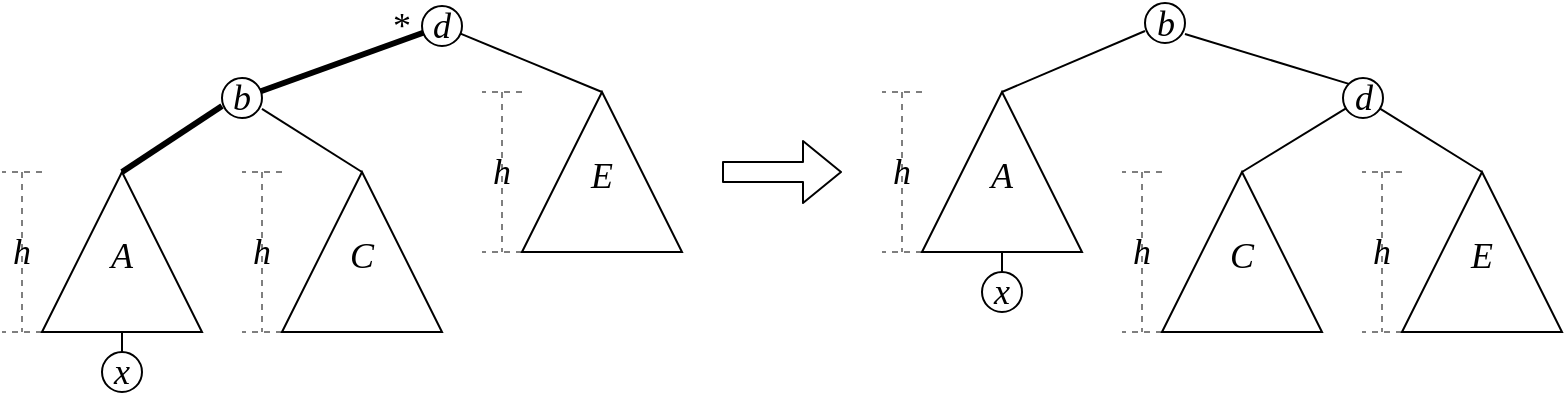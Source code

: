 <mxfile pages="1" version="11.2.8" type="device"><diagram id="foqu21WDcFEReqifxiv7" name="Page-1"><mxGraphModel dx="581" dy="309" grid="1" gridSize="10" guides="1" tooltips="1" connect="1" arrows="0" fold="1" page="1" pageScale="1" pageWidth="850" pageHeight="1100" math="0" shadow="0"><root><mxCell id="0"/><mxCell id="1" parent="0"/><mxCell id="YPlzW3JRUSFT84ael3aT-1" value="b" style="ellipse;whiteSpace=wrap;html=1;aspect=fixed;fontStyle=2;fontSize=18;fontFamily=Times New Roman;" parent="1" vertex="1"><mxGeometry x="130" y="113" width="20" height="20" as="geometry"/></mxCell><mxCell id="YPlzW3JRUSFT84ael3aT-4" value="&lt;font style=&quot;font-size: 18px&quot;&gt;A&lt;/font&gt;" style="triangle;whiteSpace=wrap;html=1;direction=north;fontFamily=Times New Roman;fontStyle=2;fontSize=24;" parent="1" vertex="1"><mxGeometry x="40" y="160" width="80" height="80" as="geometry"/></mxCell><mxCell id="YPlzW3JRUSFT84ael3aT-7" value="" style="endArrow=none;html=1;entryX=0;entryY=0.7;entryDx=0;entryDy=0;entryPerimeter=0;strokeWidth=3;rounded=0;exitX=1;exitY=0.5;exitDx=0;exitDy=0;" parent="1" target="YPlzW3JRUSFT84ael3aT-1" edge="1" source="YPlzW3JRUSFT84ael3aT-4"><mxGeometry width="50" height="50" relative="1" as="geometry"><mxPoint x="80" y="160" as="sourcePoint"/><mxPoint x="90" y="260" as="targetPoint"/></mxGeometry></mxCell><mxCell id="YPlzW3JRUSFT84ael3aT-9" value="" style="endArrow=none;html=1;entryX=1;entryY=0.5;entryDx=0;entryDy=0;strokeWidth=1;exitX=0.999;exitY=0.773;exitDx=0;exitDy=0;exitPerimeter=0;rounded=0;" parent="1" target="mtLnBrVhkd68Gms42wbd-2" edge="1" source="YPlzW3JRUSFT84ael3aT-1"><mxGeometry width="50" height="50" relative="1" as="geometry"><mxPoint x="150" y="130" as="sourcePoint"/><mxPoint x="210" y="160" as="targetPoint"/></mxGeometry></mxCell><mxCell id="YPlzW3JRUSFT84ael3aT-10" value="d" style="ellipse;whiteSpace=wrap;html=1;aspect=fixed;fontSize=18;fontFamily=Times New Roman;fontStyle=2" parent="1" vertex="1"><mxGeometry x="230" y="77" width="20" height="20" as="geometry"/></mxCell><mxCell id="YPlzW3JRUSFT84ael3aT-11" value="" style="endArrow=none;html=1;strokeWidth=3;rounded=0;" parent="1" source="YPlzW3JRUSFT84ael3aT-1" target="YPlzW3JRUSFT84ael3aT-10" edge="1"><mxGeometry width="50" height="50" relative="1" as="geometry"><mxPoint x="40" y="310" as="sourcePoint"/><mxPoint x="230" y="60" as="targetPoint"/></mxGeometry></mxCell><mxCell id="YPlzW3JRUSFT84ael3aT-12" value="" style="endArrow=none;html=1;strokeWidth=1;exitX=1;exitY=0.5;exitDx=0;exitDy=0;rounded=0;" parent="1" source="mtLnBrVhkd68Gms42wbd-3" target="YPlzW3JRUSFT84ael3aT-10" edge="1"><mxGeometry width="50" height="50" relative="1" as="geometry"><mxPoint x="320" y="120" as="sourcePoint"/><mxPoint x="247" y="87" as="targetPoint"/></mxGeometry></mxCell><mxCell id="mtLnBrVhkd68Gms42wbd-2" value="&lt;span style=&quot;font-size: 18px&quot;&gt;C&lt;/span&gt;" style="triangle;whiteSpace=wrap;html=1;direction=north;fontFamily=Times New Roman;fontStyle=2;fontSize=24;" vertex="1" parent="1"><mxGeometry x="160" y="160" width="80" height="80" as="geometry"/></mxCell><mxCell id="mtLnBrVhkd68Gms42wbd-3" value="&lt;font style=&quot;font-size: 18px&quot;&gt;E&lt;/font&gt;" style="triangle;whiteSpace=wrap;html=1;direction=north;fontFamily=Times New Roman;fontStyle=2;fontSize=24;" vertex="1" parent="1"><mxGeometry x="280" y="120" width="80" height="80" as="geometry"/></mxCell><mxCell id="mtLnBrVhkd68Gms42wbd-4" value="*" style="text;html=1;strokeColor=none;fillColor=none;align=center;verticalAlign=middle;whiteSpace=wrap;rounded=0;fontFamily=Times New Roman;fontSize=18;fontColor=none;" vertex="1" parent="1"><mxGeometry x="210" y="77" width="20" height="20" as="geometry"/></mxCell><mxCell id="mtLnBrVhkd68Gms42wbd-5" value="x" style="ellipse;whiteSpace=wrap;html=1;aspect=fixed;fontStyle=2;fontSize=18;fontFamily=Times New Roman;" vertex="1" parent="1"><mxGeometry x="70" y="250" width="20" height="20" as="geometry"/></mxCell><mxCell id="mtLnBrVhkd68Gms42wbd-6" value="" style="endArrow=none;html=1;fontFamily=Times New Roman;fontSize=18;fontColor=none;entryX=0;entryY=0.5;entryDx=0;entryDy=0;exitX=0.5;exitY=0;exitDx=0;exitDy=0;rounded=0;" edge="1" parent="1" source="mtLnBrVhkd68Gms42wbd-5" target="YPlzW3JRUSFT84ael3aT-4"><mxGeometry width="50" height="50" relative="1" as="geometry"><mxPoint x="40" y="340" as="sourcePoint"/><mxPoint x="90" y="290" as="targetPoint"/></mxGeometry></mxCell><mxCell id="mtLnBrVhkd68Gms42wbd-8" value="h" style="shape=crossbar;whiteSpace=wrap;html=1;rounded=1;fontFamily=Times New Roman;fontSize=18;fontColor=none;direction=south;fontStyle=2;dashed=1;opacity=50;" vertex="1" parent="1"><mxGeometry x="20" y="160" width="20" height="80" as="geometry"/></mxCell><mxCell id="mtLnBrVhkd68Gms42wbd-10" value="h" style="shape=crossbar;whiteSpace=wrap;html=1;rounded=1;fontFamily=Times New Roman;fontSize=18;fontColor=none;direction=south;fontStyle=2;dashed=1;opacity=50;" vertex="1" parent="1"><mxGeometry x="140" y="160" width="20" height="80" as="geometry"/></mxCell><mxCell id="mtLnBrVhkd68Gms42wbd-11" value="h" style="shape=crossbar;whiteSpace=wrap;html=1;rounded=1;fontFamily=Times New Roman;fontSize=18;fontColor=none;direction=south;fontStyle=2;dashed=1;opacity=50;" vertex="1" parent="1"><mxGeometry x="260" y="120" width="20" height="80" as="geometry"/></mxCell><mxCell id="mtLnBrVhkd68Gms42wbd-13" value="" style="shape=flexArrow;endArrow=classic;html=1;strokeWidth=1;fontFamily=Times New Roman;fontSize=18;fontColor=none;" edge="1" parent="1"><mxGeometry width="50" height="50" relative="1" as="geometry"><mxPoint x="380" y="160" as="sourcePoint"/><mxPoint x="440" y="160" as="targetPoint"/><Array as="points"><mxPoint x="380" y="160"/></Array></mxGeometry></mxCell><mxCell id="mtLnBrVhkd68Gms42wbd-17" value="&lt;font style=&quot;font-size: 18px&quot;&gt;A&lt;/font&gt;" style="triangle;whiteSpace=wrap;html=1;direction=north;fontFamily=Times New Roman;fontStyle=2;fontSize=24;" vertex="1" parent="1"><mxGeometry x="480" y="120" width="80" height="80" as="geometry"/></mxCell><mxCell id="mtLnBrVhkd68Gms42wbd-18" value="" style="endArrow=none;html=1;fontFamily=Times New Roman;fontSize=18;fontColor=none;entryX=0;entryY=0.5;entryDx=0;entryDy=0;exitX=0.5;exitY=0;exitDx=0;exitDy=0;rounded=0;" edge="1" source="mtLnBrVhkd68Gms42wbd-19" parent="1"><mxGeometry width="50" height="50" relative="1" as="geometry"><mxPoint x="480" y="300" as="sourcePoint"/><mxPoint x="520" y="200" as="targetPoint"/></mxGeometry></mxCell><mxCell id="mtLnBrVhkd68Gms42wbd-19" value="x" style="ellipse;whiteSpace=wrap;html=1;aspect=fixed;fontStyle=2;fontSize=18;fontFamily=Times New Roman;" vertex="1" parent="1"><mxGeometry x="510" y="210" width="20" height="20" as="geometry"/></mxCell><mxCell id="mtLnBrVhkd68Gms42wbd-20" value="&lt;span style=&quot;font-size: 18px&quot;&gt;C&lt;/span&gt;" style="triangle;whiteSpace=wrap;html=1;direction=north;fontFamily=Times New Roman;fontStyle=2;fontSize=24;" vertex="1" parent="1"><mxGeometry x="600" y="160" width="80" height="80" as="geometry"/></mxCell><mxCell id="mtLnBrVhkd68Gms42wbd-21" value="&lt;font style=&quot;font-size: 18px&quot;&gt;E&lt;/font&gt;" style="triangle;whiteSpace=wrap;html=1;direction=north;fontFamily=Times New Roman;fontStyle=2;fontSize=24;" vertex="1" parent="1"><mxGeometry x="720" y="160" width="80" height="80" as="geometry"/></mxCell><mxCell id="mtLnBrVhkd68Gms42wbd-22" value="d" style="ellipse;whiteSpace=wrap;html=1;aspect=fixed;fontSize=18;fontFamily=Times New Roman;fontStyle=2" vertex="1" parent="1"><mxGeometry x="690.5" y="113" width="20" height="20" as="geometry"/></mxCell><mxCell id="mtLnBrVhkd68Gms42wbd-23" value="" style="endArrow=none;html=1;strokeWidth=1;rounded=0;exitX=1;exitY=0.5;exitDx=0;exitDy=0;" edge="1" target="mtLnBrVhkd68Gms42wbd-22" parent="1" source="mtLnBrVhkd68Gms42wbd-20"><mxGeometry width="50" height="50" relative="1" as="geometry"><mxPoint x="650" y="160" as="sourcePoint"/><mxPoint x="690.5" y="96" as="targetPoint"/></mxGeometry></mxCell><mxCell id="mtLnBrVhkd68Gms42wbd-24" value="" style="endArrow=none;html=1;strokeWidth=1;exitX=1;exitY=0.5;exitDx=0;exitDy=0;rounded=0;" edge="1" target="mtLnBrVhkd68Gms42wbd-22" parent="1" source="mtLnBrVhkd68Gms42wbd-21"><mxGeometry width="50" height="50" relative="1" as="geometry"><mxPoint x="770" y="160" as="sourcePoint"/><mxPoint x="707.5" y="123" as="targetPoint"/></mxGeometry></mxCell><mxCell id="mtLnBrVhkd68Gms42wbd-25" value="b" style="ellipse;whiteSpace=wrap;html=1;aspect=fixed;fontStyle=2;fontSize=18;fontFamily=Times New Roman;" vertex="1" parent="1"><mxGeometry x="591.5" y="75.5" width="20" height="20" as="geometry"/></mxCell><mxCell id="mtLnBrVhkd68Gms42wbd-26" value="" style="endArrow=none;html=1;entryX=0;entryY=0.7;entryDx=0;entryDy=0;entryPerimeter=0;strokeWidth=1;rounded=0;exitX=1;exitY=0.5;exitDx=0;exitDy=0;" edge="1" target="mtLnBrVhkd68Gms42wbd-25" parent="1" source="mtLnBrVhkd68Gms42wbd-17"><mxGeometry width="50" height="50" relative="1" as="geometry"><mxPoint x="522" y="119" as="sourcePoint"/><mxPoint x="551.5" y="222.5" as="targetPoint"/></mxGeometry></mxCell><mxCell id="mtLnBrVhkd68Gms42wbd-27" value="" style="endArrow=none;html=1;strokeWidth=1;exitX=0.999;exitY=0.773;exitDx=0;exitDy=0;exitPerimeter=0;rounded=0;entryX=0;entryY=0;entryDx=0;entryDy=0;" edge="1" source="mtLnBrVhkd68Gms42wbd-25" parent="1" target="mtLnBrVhkd68Gms42wbd-22"><mxGeometry width="50" height="50" relative="1" as="geometry"><mxPoint x="611.5" y="92.5" as="sourcePoint"/><mxPoint x="699" y="112" as="targetPoint"/></mxGeometry></mxCell><mxCell id="mtLnBrVhkd68Gms42wbd-28" value="h" style="shape=crossbar;whiteSpace=wrap;html=1;rounded=1;fontFamily=Times New Roman;fontSize=18;fontColor=none;direction=south;fontStyle=2;dashed=1;opacity=50;" vertex="1" parent="1"><mxGeometry x="460" y="120" width="20" height="80" as="geometry"/></mxCell><mxCell id="mtLnBrVhkd68Gms42wbd-29" value="h" style="shape=crossbar;whiteSpace=wrap;html=1;rounded=1;fontFamily=Times New Roman;fontSize=18;fontColor=none;direction=south;fontStyle=2;dashed=1;opacity=50;" vertex="1" parent="1"><mxGeometry x="580" y="160" width="20" height="80" as="geometry"/></mxCell><mxCell id="mtLnBrVhkd68Gms42wbd-30" value="h" style="shape=crossbar;whiteSpace=wrap;html=1;rounded=1;fontFamily=Times New Roman;fontSize=18;fontColor=none;direction=south;fontStyle=2;dashed=1;opacity=50;" vertex="1" parent="1"><mxGeometry x="700" y="160" width="20" height="80" as="geometry"/></mxCell></root></mxGraphModel></diagram></mxfile>